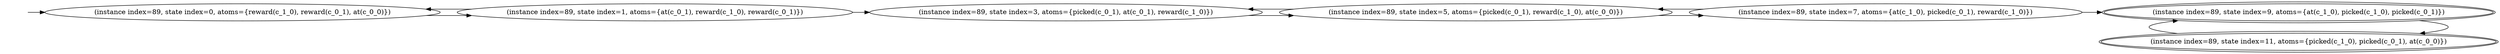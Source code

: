 digraph {
rankdir="LR"
s0[label="(instance index=89, state index=0, atoms={reward(c_1_0), reward(c_0_1), at(c_0_0)})"]
s1[label="(instance index=89, state index=1, atoms={at(c_0_1), reward(c_1_0), reward(c_0_1)})"]
s3[label="(instance index=89, state index=3, atoms={picked(c_0_1), at(c_0_1), reward(c_1_0)})"]
s5[label="(instance index=89, state index=5, atoms={picked(c_0_1), reward(c_1_0), at(c_0_0)})"]
s7[label="(instance index=89, state index=7, atoms={at(c_1_0), picked(c_0_1), reward(c_1_0)})"]
s9[peripheries=2,label="(instance index=89, state index=9, atoms={at(c_1_0), picked(c_1_0), picked(c_0_1)})"]
s11[peripheries=2,label="(instance index=89, state index=11, atoms={picked(c_1_0), picked(c_0_1), at(c_0_0)})"]
Dangling [ label = "", style = invis ]
{ rank = same; Dangling }
Dangling -> s0
{ rank = same; s0}
{ rank = same; s1}
{ rank = same; s3}
{ rank = same; s5}
{ rank = same; s7}
{ rank = same; s9,s11}
{
s0->s1
}
{
s1->s3
s1->s0
}
{
s3->s5
}
{
s5->s7
s5->s3
}
{
s7->s5
s7->s9
}
{
s9->s11
s11->s9
}
}

